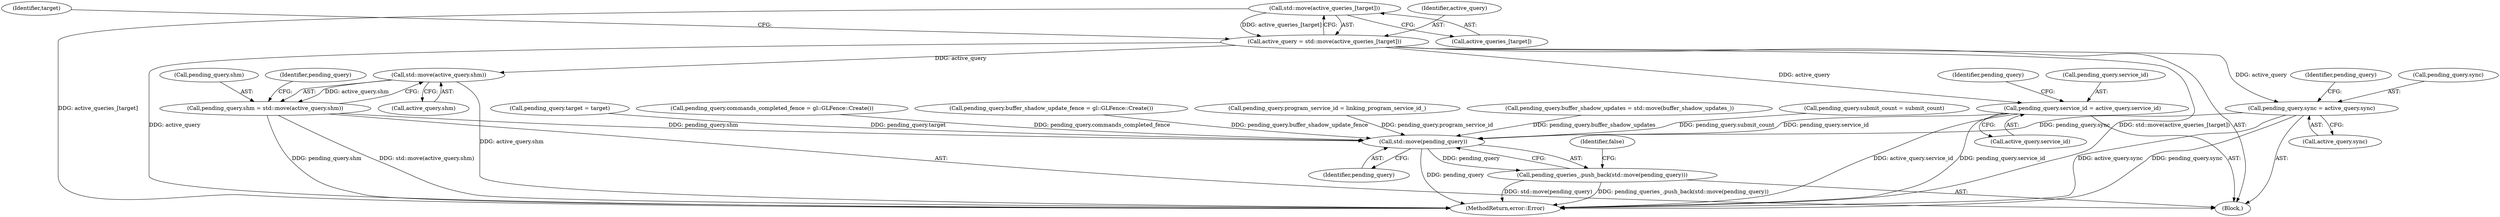 digraph "0_Chrome_a4150b688a754d3d10d2ca385155b1c95d77d6ae_5@API" {
"1000159" [label="(Call,std::move(active_queries_[target]))"];
"1000157" [label="(Call,active_query = std::move(active_queries_[target]))"];
"1000171" [label="(Call,pending_query.service_id = active_query.service_id)"];
"1000232" [label="(Call,std::move(pending_query))"];
"1000231" [label="(Call,pending_queries_.push_back(std::move(pending_query)))"];
"1000182" [label="(Call,std::move(active_query.shm))"];
"1000178" [label="(Call,pending_query.shm = std::move(active_query.shm))"];
"1000186" [label="(Call,pending_query.sync = active_query.sync)"];
"1000195" [label="(Identifier,pending_query)"];
"1000190" [label="(Call,active_query.sync)"];
"1000175" [label="(Call,active_query.service_id)"];
"1000193" [label="(Call,pending_query.submit_count = submit_count)"];
"1000182" [label="(Call,std::move(active_query.shm))"];
"1000236" [label="(Identifier,false)"];
"1000179" [label="(Call,pending_query.shm)"];
"1000171" [label="(Call,pending_query.service_id = active_query.service_id)"];
"1000166" [label="(Call,pending_query.target = target)"];
"1000233" [label="(Identifier,pending_query)"];
"1000237" [label="(MethodReturn,error::Error)"];
"1000159" [label="(Call,std::move(active_queries_[target]))"];
"1000202" [label="(Call,pending_query.commands_completed_fence = gl::GLFence::Create())"];
"1000209" [label="(Call,pending_query.buffer_shadow_update_fence = gl::GLFence::Create())"];
"1000187" [label="(Call,pending_query.sync)"];
"1000178" [label="(Call,pending_query.shm = std::move(active_query.shm))"];
"1000180" [label="(Identifier,pending_query)"];
"1000186" [label="(Call,pending_query.sync = active_query.sync)"];
"1000160" [label="(Call,active_queries_[target])"];
"1000164" [label="(Identifier,target)"];
"1000232" [label="(Call,std::move(pending_query))"];
"1000231" [label="(Call,pending_queries_.push_back(std::move(pending_query)))"];
"1000158" [label="(Identifier,active_query)"];
"1000103" [label="(Block,)"];
"1000223" [label="(Call,pending_query.program_service_id = linking_program_service_id_)"];
"1000183" [label="(Call,active_query.shm)"];
"1000157" [label="(Call,active_query = std::move(active_queries_[target]))"];
"1000214" [label="(Call,pending_query.buffer_shadow_updates = std::move(buffer_shadow_updates_))"];
"1000188" [label="(Identifier,pending_query)"];
"1000172" [label="(Call,pending_query.service_id)"];
"1000159" -> "1000157"  [label="AST: "];
"1000159" -> "1000160"  [label="CFG: "];
"1000160" -> "1000159"  [label="AST: "];
"1000157" -> "1000159"  [label="CFG: "];
"1000159" -> "1000237"  [label="DDG: active_queries_[target]"];
"1000159" -> "1000157"  [label="DDG: active_queries_[target]"];
"1000157" -> "1000103"  [label="AST: "];
"1000158" -> "1000157"  [label="AST: "];
"1000164" -> "1000157"  [label="CFG: "];
"1000157" -> "1000237"  [label="DDG: std::move(active_queries_[target])"];
"1000157" -> "1000237"  [label="DDG: active_query"];
"1000157" -> "1000171"  [label="DDG: active_query"];
"1000157" -> "1000182"  [label="DDG: active_query"];
"1000157" -> "1000186"  [label="DDG: active_query"];
"1000171" -> "1000103"  [label="AST: "];
"1000171" -> "1000175"  [label="CFG: "];
"1000172" -> "1000171"  [label="AST: "];
"1000175" -> "1000171"  [label="AST: "];
"1000180" -> "1000171"  [label="CFG: "];
"1000171" -> "1000237"  [label="DDG: pending_query.service_id"];
"1000171" -> "1000237"  [label="DDG: active_query.service_id"];
"1000171" -> "1000232"  [label="DDG: pending_query.service_id"];
"1000232" -> "1000231"  [label="AST: "];
"1000232" -> "1000233"  [label="CFG: "];
"1000233" -> "1000232"  [label="AST: "];
"1000231" -> "1000232"  [label="CFG: "];
"1000232" -> "1000237"  [label="DDG: pending_query"];
"1000232" -> "1000231"  [label="DDG: pending_query"];
"1000193" -> "1000232"  [label="DDG: pending_query.submit_count"];
"1000209" -> "1000232"  [label="DDG: pending_query.buffer_shadow_update_fence"];
"1000178" -> "1000232"  [label="DDG: pending_query.shm"];
"1000166" -> "1000232"  [label="DDG: pending_query.target"];
"1000202" -> "1000232"  [label="DDG: pending_query.commands_completed_fence"];
"1000214" -> "1000232"  [label="DDG: pending_query.buffer_shadow_updates"];
"1000223" -> "1000232"  [label="DDG: pending_query.program_service_id"];
"1000186" -> "1000232"  [label="DDG: pending_query.sync"];
"1000231" -> "1000103"  [label="AST: "];
"1000236" -> "1000231"  [label="CFG: "];
"1000231" -> "1000237"  [label="DDG: pending_queries_.push_back(std::move(pending_query))"];
"1000231" -> "1000237"  [label="DDG: std::move(pending_query)"];
"1000182" -> "1000178"  [label="AST: "];
"1000182" -> "1000183"  [label="CFG: "];
"1000183" -> "1000182"  [label="AST: "];
"1000178" -> "1000182"  [label="CFG: "];
"1000182" -> "1000237"  [label="DDG: active_query.shm"];
"1000182" -> "1000178"  [label="DDG: active_query.shm"];
"1000178" -> "1000103"  [label="AST: "];
"1000179" -> "1000178"  [label="AST: "];
"1000188" -> "1000178"  [label="CFG: "];
"1000178" -> "1000237"  [label="DDG: pending_query.shm"];
"1000178" -> "1000237"  [label="DDG: std::move(active_query.shm)"];
"1000186" -> "1000103"  [label="AST: "];
"1000186" -> "1000190"  [label="CFG: "];
"1000187" -> "1000186"  [label="AST: "];
"1000190" -> "1000186"  [label="AST: "];
"1000195" -> "1000186"  [label="CFG: "];
"1000186" -> "1000237"  [label="DDG: pending_query.sync"];
"1000186" -> "1000237"  [label="DDG: active_query.sync"];
}
